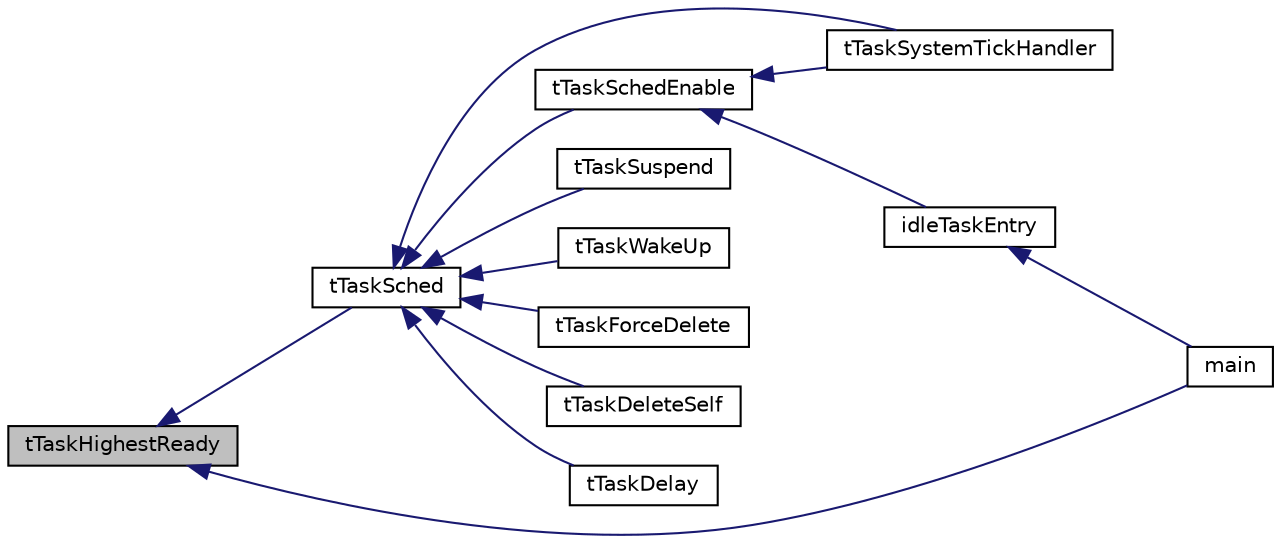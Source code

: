 digraph "tTaskHighestReady"
{
  edge [fontname="Helvetica",fontsize="10",labelfontname="Helvetica",labelfontsize="10"];
  node [fontname="Helvetica",fontsize="10",shape=record];
  rankdir="LR";
  Node76 [label="tTaskHighestReady",height=0.2,width=0.4,color="black", fillcolor="grey75", style="filled", fontcolor="black"];
  Node76 -> Node77 [dir="back",color="midnightblue",fontsize="10",style="solid",fontname="Helvetica"];
  Node77 [label="tTaskSched",height=0.2,width=0.4,color="black", fillcolor="white", style="filled",URL="$tiny_o_s_8h.html#aeb48f2b93febc962f23d9a6a72db9d8e",tooltip="任务调度接口。通过它来选择下一个具体的任务，然后切换至该任务运行。 "];
  Node77 -> Node78 [dir="back",color="midnightblue",fontsize="10",style="solid",fontname="Helvetica"];
  Node78 [label="tTaskSchedEnable",height=0.2,width=0.4,color="black", fillcolor="white", style="filled",URL="$tiny_o_s_8h.html#a278230ba5b792cfe8310c110ec638e77",tooltip="允许任务调度 "];
  Node78 -> Node79 [dir="back",color="midnightblue",fontsize="10",style="solid",fontname="Helvetica"];
  Node79 [label="tTaskSystemTickHandler",height=0.2,width=0.4,color="black", fillcolor="white", style="filled",URL="$tiny_o_s_8h.html#a9141328add126e3c2659b2df4b969d3c",tooltip="系统时钟节拍处理 "];
  Node78 -> Node80 [dir="back",color="midnightblue",fontsize="10",style="solid",fontname="Helvetica"];
  Node80 [label="idleTaskEntry",height=0.2,width=0.4,color="black", fillcolor="white", style="filled",URL="$t_core_8c.html#a1949c76c0bc7d4b976d447fbaa947f53",tooltip="空闲任务 "];
  Node80 -> Node81 [dir="back",color="midnightblue",fontsize="10",style="solid",fontname="Helvetica"];
  Node81 [label="main",height=0.2,width=0.4,color="black", fillcolor="white", style="filled",URL="$t_core_8c.html#ae66f6b31b5ad750f1fe042a706a4e3d4",tooltip="系统入口，完成所有功能的创建，空闲任务的创建等功能 "];
  Node77 -> Node79 [dir="back",color="midnightblue",fontsize="10",style="solid",fontname="Helvetica"];
  Node77 -> Node82 [dir="back",color="midnightblue",fontsize="10",style="solid",fontname="Helvetica"];
  Node82 [label="tTaskSuspend",height=0.2,width=0.4,color="black", fillcolor="white", style="filled",URL="$t_task_8h.html#a9b1df557da8292af30d6ff42b48e0755"];
  Node77 -> Node83 [dir="back",color="midnightblue",fontsize="10",style="solid",fontname="Helvetica"];
  Node83 [label="tTaskWakeUp",height=0.2,width=0.4,color="black", fillcolor="white", style="filled",URL="$t_task_8h.html#ac08bc12c30a810c1ec5c48f330fd509a"];
  Node77 -> Node84 [dir="back",color="midnightblue",fontsize="10",style="solid",fontname="Helvetica"];
  Node84 [label="tTaskForceDelete",height=0.2,width=0.4,color="black", fillcolor="white", style="filled",URL="$t_task_8h.html#ad4f55f0276a954401641c0972f0020e3"];
  Node77 -> Node85 [dir="back",color="midnightblue",fontsize="10",style="solid",fontname="Helvetica"];
  Node85 [label="tTaskDeleteSelf",height=0.2,width=0.4,color="black", fillcolor="white", style="filled",URL="$t_task_8h.html#a7e75a9fc2e7d9ca0bf62d519db50de00"];
  Node77 -> Node86 [dir="back",color="midnightblue",fontsize="10",style="solid",fontname="Helvetica"];
  Node86 [label="tTaskDelay",height=0.2,width=0.4,color="black", fillcolor="white", style="filled",URL="$t_time_8c.html#a7851f5bca32151d048fdf5a76e957673",tooltip="tinyOS的延时实现 "];
  Node76 -> Node81 [dir="back",color="midnightblue",fontsize="10",style="solid",fontname="Helvetica"];
}
